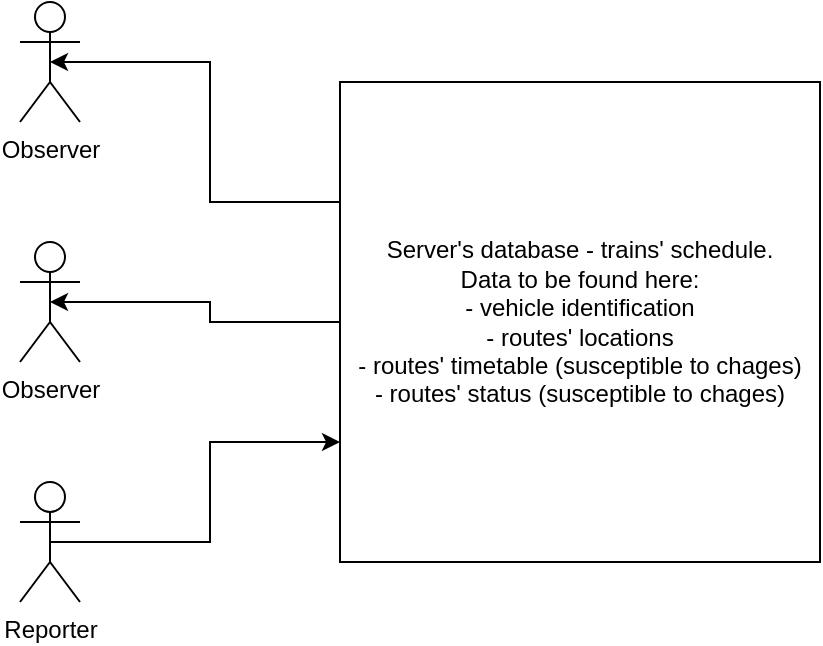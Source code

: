 <mxfile version="25.0.3">
  <diagram name="Page-1" id="EUzniCL_CQ0iQ8z8rGUK">
    <mxGraphModel dx="794" dy="474" grid="1" gridSize="10" guides="1" tooltips="1" connect="1" arrows="1" fold="1" page="1" pageScale="1" pageWidth="827" pageHeight="1169" math="0" shadow="0">
      <root>
        <mxCell id="0" />
        <mxCell id="1" parent="0" />
        <mxCell id="lPlhynRfRn3SXkL0j8H0-1" value="Observer&lt;div&gt;&lt;br&gt;&lt;/div&gt;" style="shape=umlActor;verticalLabelPosition=bottom;verticalAlign=top;html=1;outlineConnect=0;" vertex="1" parent="1">
          <mxGeometry x="120" y="80" width="30" height="60" as="geometry" />
        </mxCell>
        <mxCell id="lPlhynRfRn3SXkL0j8H0-9" style="edgeStyle=orthogonalEdgeStyle;rounded=0;orthogonalLoop=1;jettySize=auto;html=1;exitX=0.5;exitY=0.5;exitDx=0;exitDy=0;exitPerimeter=0;entryX=0;entryY=0.75;entryDx=0;entryDy=0;" edge="1" parent="1" source="lPlhynRfRn3SXkL0j8H0-3" target="lPlhynRfRn3SXkL0j8H0-6">
          <mxGeometry relative="1" as="geometry" />
        </mxCell>
        <mxCell id="lPlhynRfRn3SXkL0j8H0-3" value="Reporter" style="shape=umlActor;verticalLabelPosition=bottom;verticalAlign=top;html=1;outlineConnect=0;" vertex="1" parent="1">
          <mxGeometry x="120" y="320" width="30" height="60" as="geometry" />
        </mxCell>
        <mxCell id="lPlhynRfRn3SXkL0j8H0-5" value="Observer&lt;div&gt;&lt;br&gt;&lt;/div&gt;" style="shape=umlActor;verticalLabelPosition=bottom;verticalAlign=top;html=1;outlineConnect=0;" vertex="1" parent="1">
          <mxGeometry x="120" y="200" width="30" height="60" as="geometry" />
        </mxCell>
        <mxCell id="lPlhynRfRn3SXkL0j8H0-6" value="Server&#39;s database - trains&#39; schedule.&lt;br&gt;&lt;div&gt;Data to be found here:&lt;br&gt;- vehicle identification&lt;/div&gt;&lt;div&gt;- routes&#39; locations&lt;/div&gt;&lt;div&gt;- routes&#39; timetable (susceptible to chages)&lt;/div&gt;&lt;div&gt;- routes&#39; status&amp;nbsp;&lt;span style=&quot;background-color: initial;&quot;&gt;(susceptible to chages)&lt;/span&gt;&lt;/div&gt;" style="whiteSpace=wrap;html=1;aspect=fixed;align=center;" vertex="1" parent="1">
          <mxGeometry x="280" y="120" width="240" height="240" as="geometry" />
        </mxCell>
        <mxCell id="lPlhynRfRn3SXkL0j8H0-7" style="edgeStyle=orthogonalEdgeStyle;rounded=0;orthogonalLoop=1;jettySize=auto;html=1;exitX=0;exitY=0.25;exitDx=0;exitDy=0;entryX=0.5;entryY=0.5;entryDx=0;entryDy=0;entryPerimeter=0;" edge="1" parent="1" source="lPlhynRfRn3SXkL0j8H0-6" target="lPlhynRfRn3SXkL0j8H0-1">
          <mxGeometry relative="1" as="geometry" />
        </mxCell>
        <mxCell id="lPlhynRfRn3SXkL0j8H0-8" style="edgeStyle=orthogonalEdgeStyle;rounded=0;orthogonalLoop=1;jettySize=auto;html=1;exitX=0;exitY=0.5;exitDx=0;exitDy=0;entryX=0.5;entryY=0.5;entryDx=0;entryDy=0;entryPerimeter=0;" edge="1" parent="1" source="lPlhynRfRn3SXkL0j8H0-6" target="lPlhynRfRn3SXkL0j8H0-5">
          <mxGeometry relative="1" as="geometry" />
        </mxCell>
      </root>
    </mxGraphModel>
  </diagram>
</mxfile>
